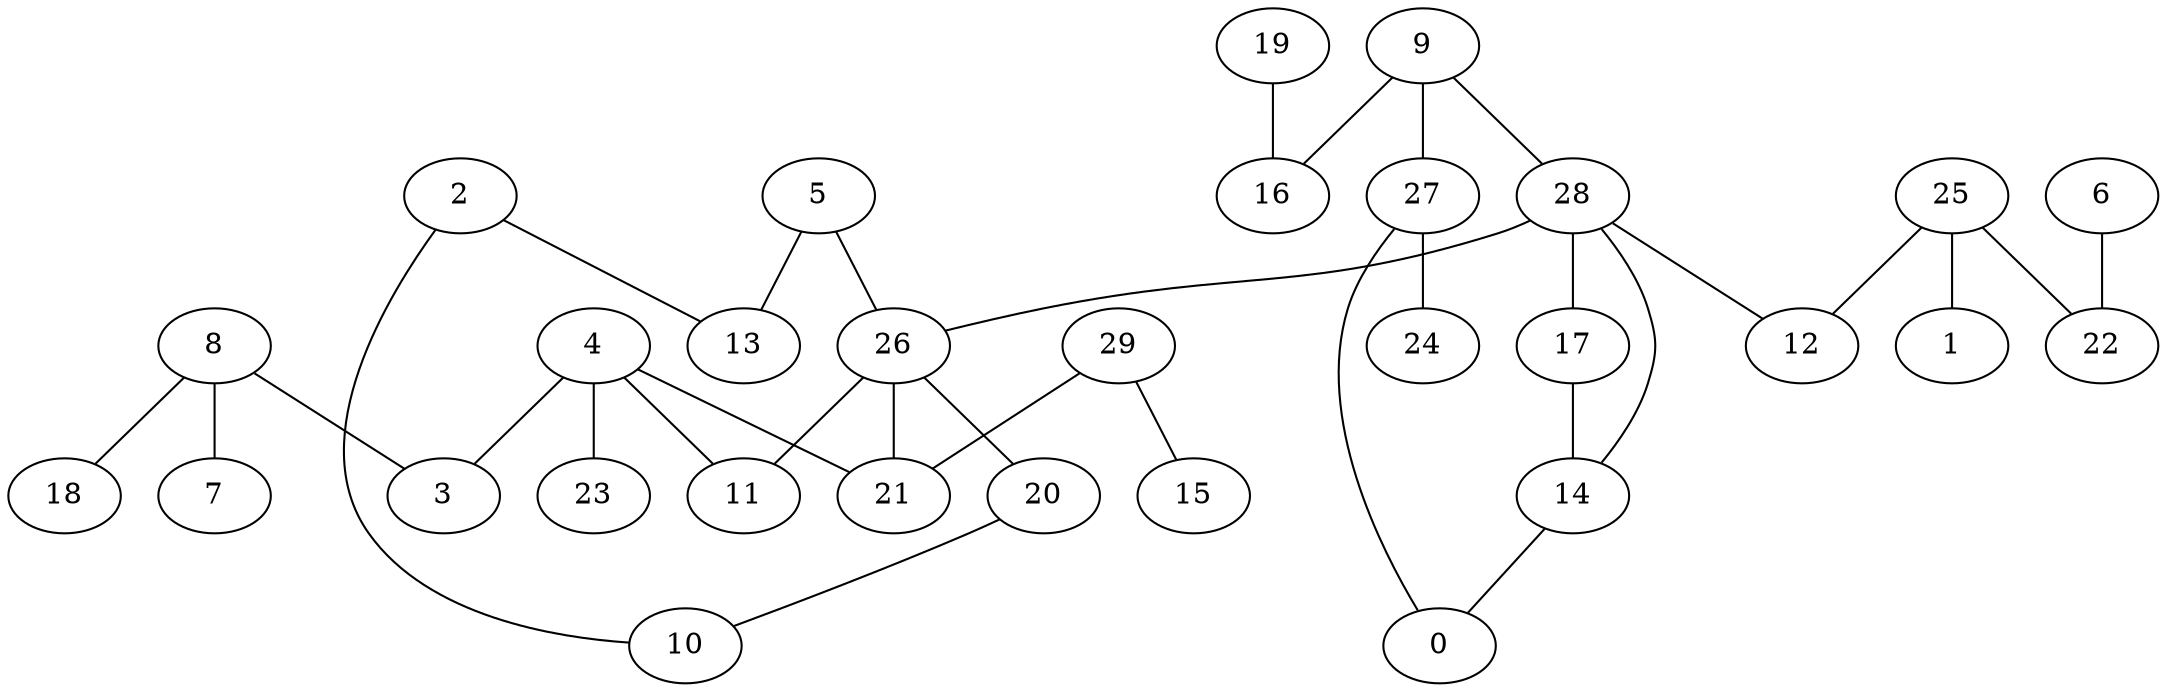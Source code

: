 digraph GG_graph {

subgraph G_graph {
edge [color = black]
"8" -> "7" [dir = none]
"8" -> "18" [dir = none]
"8" -> "3" [dir = none]
"29" -> "15" [dir = none]
"29" -> "21" [dir = none]
"4" -> "23" [dir = none]
"4" -> "3" [dir = none]
"4" -> "21" [dir = none]
"9" -> "16" [dir = none]
"9" -> "27" [dir = none]
"9" -> "28" [dir = none]
"28" -> "17" [dir = none]
"28" -> "12" [dir = none]
"28" -> "26" [dir = none]
"17" -> "14" [dir = none]
"5" -> "13" [dir = none]
"5" -> "26" [dir = none]
"20" -> "10" [dir = none]
"26" -> "20" [dir = none]
"26" -> "11" [dir = none]
"26" -> "21" [dir = none]
"25" -> "1" [dir = none]
"25" -> "22" [dir = none]
"25" -> "12" [dir = none]
"2" -> "13" [dir = none]
"27" -> "0" [dir = none]
"27" -> "24" [dir = none]
"19" -> "16" [dir = none]
"6" -> "22" [dir = none]
"28" -> "14" [dir = none]
"4" -> "11" [dir = none]
"14" -> "0" [dir = none]
"2" -> "10" [dir = none]
}

}
